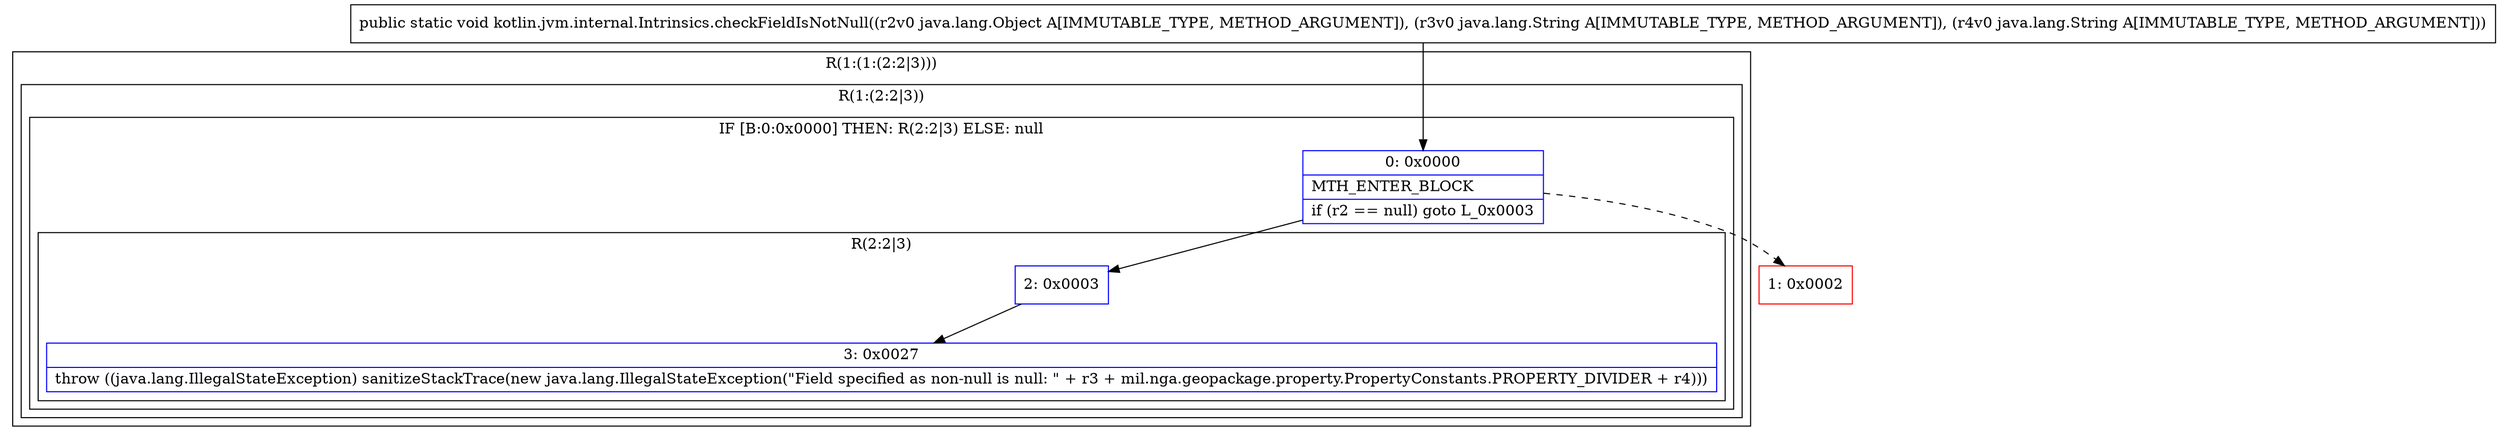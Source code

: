 digraph "CFG forkotlin.jvm.internal.Intrinsics.checkFieldIsNotNull(Ljava\/lang\/Object;Ljava\/lang\/String;Ljava\/lang\/String;)V" {
subgraph cluster_Region_887863456 {
label = "R(1:(1:(2:2|3)))";
node [shape=record,color=blue];
subgraph cluster_Region_1162359799 {
label = "R(1:(2:2|3))";
node [shape=record,color=blue];
subgraph cluster_IfRegion_748500644 {
label = "IF [B:0:0x0000] THEN: R(2:2|3) ELSE: null";
node [shape=record,color=blue];
Node_0 [shape=record,label="{0\:\ 0x0000|MTH_ENTER_BLOCK\l|if (r2 == null) goto L_0x0003\l}"];
subgraph cluster_Region_1372663546 {
label = "R(2:2|3)";
node [shape=record,color=blue];
Node_2 [shape=record,label="{2\:\ 0x0003}"];
Node_3 [shape=record,label="{3\:\ 0x0027|throw ((java.lang.IllegalStateException) sanitizeStackTrace(new java.lang.IllegalStateException(\"Field specified as non\-null is null: \" + r3 + mil.nga.geopackage.property.PropertyConstants.PROPERTY_DIVIDER + r4)))\l}"];
}
}
}
}
Node_1 [shape=record,color=red,label="{1\:\ 0x0002}"];
MethodNode[shape=record,label="{public static void kotlin.jvm.internal.Intrinsics.checkFieldIsNotNull((r2v0 java.lang.Object A[IMMUTABLE_TYPE, METHOD_ARGUMENT]), (r3v0 java.lang.String A[IMMUTABLE_TYPE, METHOD_ARGUMENT]), (r4v0 java.lang.String A[IMMUTABLE_TYPE, METHOD_ARGUMENT])) }"];
MethodNode -> Node_0;
Node_0 -> Node_1[style=dashed];
Node_0 -> Node_2;
Node_2 -> Node_3;
}

